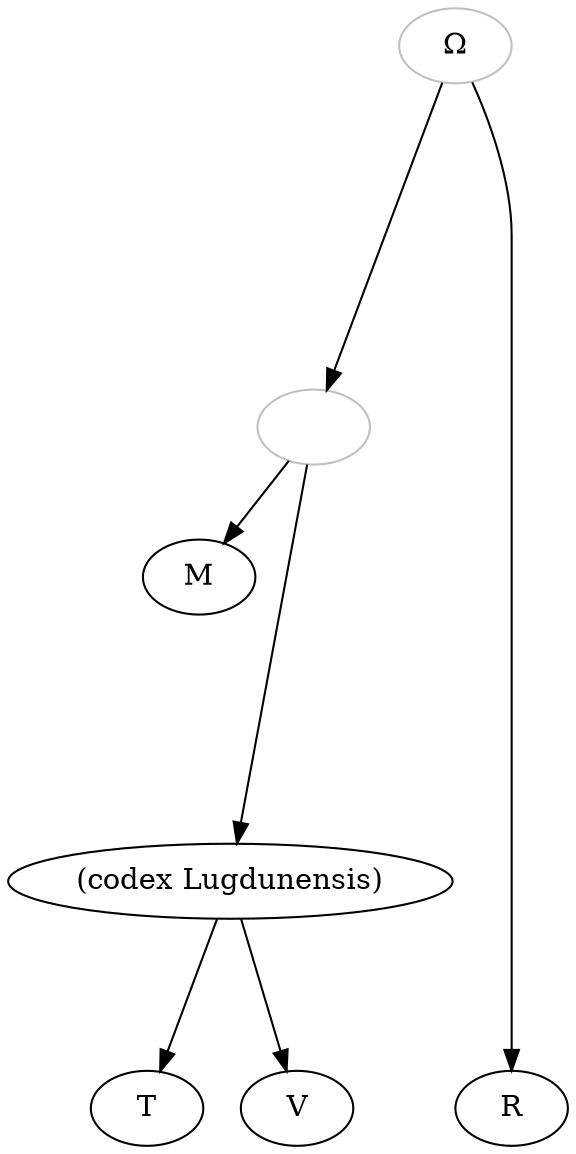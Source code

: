 digraph {

    
    capitalomega -> 1 [minlen=4];
    capitalomega-> R[minlen=10];
    1-> M;
    1 -> codexLugdu[minlen=4]; 
    codexLugdu-> T[minlen=2]
    codexLugdu-> V[minlen=2]
   

    capitalomega [color="grey", label="Ω"];
    V[label="V"]
    M[label="M"]
    V[label="V"]
    R[label="R"]
    codexLugdu[label="(codex Lugdunensis)"]
    1[color="grey", label=""]; 
}
